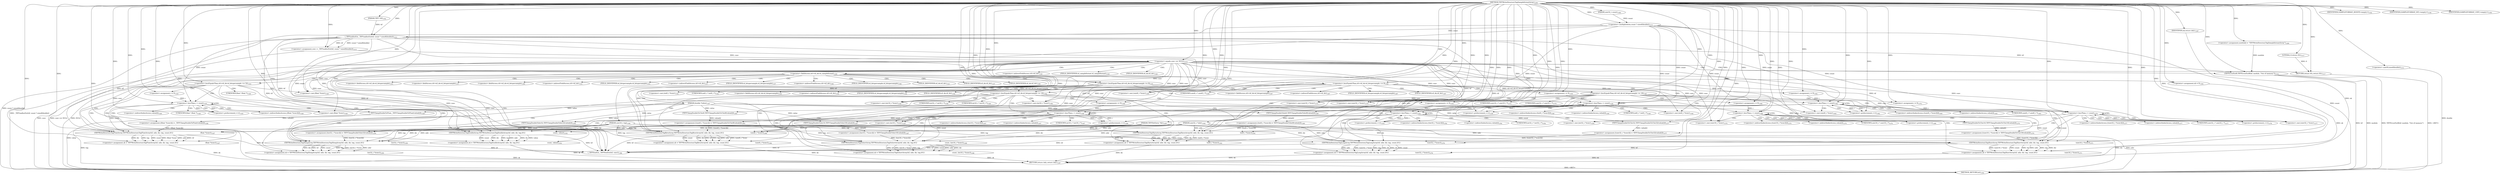 digraph "TIFFWriteDirectoryTagSampleformatArray" {  
"67546" [label = <(METHOD,TIFFWriteDirectoryTagSampleformatArray)<SUB>1304</SUB>> ]
"67886" [label = <(METHOD_RETURN,int)<SUB>1304</SUB>> ]
"67547" [label = <(PARAM,TIFF *tif)<SUB>1304</SUB>> ]
"67548" [label = <(PARAM,uint32_t *ndir)<SUB>1304</SUB>> ]
"67549" [label = <(PARAM,TIFFDirEntry *dir)<SUB>1305</SUB>> ]
"67550" [label = <(PARAM,uint16_t tag)<SUB>1306</SUB>> ]
"67551" [label = <(PARAM,uint32_t count)<SUB>1306</SUB>> ]
"67552" [label = <(PARAM,double *value)<SUB>1307</SUB>> ]
"67555" [label = <(&lt;operator&gt;.assignment,module[] = &quot;TIFFWriteDirectoryTagSampleformatArray&quot;)<SUB>1309</SUB>> ]
"67561" [label = <(&lt;operator&gt;.assignment,conv = _TIFFmallocExt(tif, count * sizeof(double)))<SUB>1313</SUB>> ]
"67881" [label = <(_TIFFfreeExt,_TIFFfreeExt(tif, conv))<SUB>1386</SUB>> ]
"67884" [label = <(RETURN,return (ok);,return (ok);)<SUB>1387</SUB>> ]
"67570" [label = <(&lt;operator&gt;.equals,conv == NULL)<SUB>1314</SUB>> ]
"67885" [label = <(IDENTIFIER,ok,return (ok);)<SUB>1387</SUB>> ]
"67563" [label = <(_TIFFmallocExt,_TIFFmallocExt(tif, count * sizeof(double)))<SUB>1313</SUB>> ]
"67574" [label = <(TIFFErrorExtR,TIFFErrorExtR(tif, module, &quot;Out of memory&quot;))<SUB>1316</SUB>> ]
"67578" [label = <(RETURN,return (0);,return (0);)<SUB>1317</SUB>> ]
"67588" [label = <(IDENTIFIER,SAMPLEFORMAT_IEEEFP,&lt;empty&gt;)<SUB>1322</SUB>> ]
"67642" [label = <(IDENTIFIER,SAMPLEFORMAT_INT,&lt;empty&gt;)<SUB>1336</SUB>> ]
"67760" [label = <(IDENTIFIER,SAMPLEFORMAT_UINT,&lt;empty&gt;)<SUB>1359</SUB>> ]
"67878" [label = <(&lt;operator&gt;.assignment,ok = 0)<SUB>1383</SUB>> ]
"67565" [label = <(&lt;operator&gt;.multiplication,count * sizeof(double))<SUB>1313</SUB>> ]
"67579" [label = <(LITERAL,0,return (0);)<SUB>1317</SUB>> ]
"67590" [label = <(&lt;operator&gt;.lessEqualsThan,tif-&gt;tif_dir.td_bitspersample &lt;= 32)<SUB>1323</SUB>> ]
"67644" [label = <(&lt;operator&gt;.lessEqualsThan,tif-&gt;tif_dir.td_bitspersample &lt;= 8)<SUB>1337</SUB>> ]
"67762" [label = <(&lt;operator&gt;.lessEqualsThan,tif-&gt;tif_dir.td_bitspersample &lt;= 8)<SUB>1360</SUB>> ]
"67567" [label = <(&lt;operator&gt;.sizeOf,sizeof(double))<SUB>1313</SUB>> ]
"67618" [label = <(&lt;operator&gt;.assignment,ok = TIFFWriteDirectoryTagFloatArray(tif, ndir, dir, tag, count,\012                                                     (float *)conv))<SUB>1327</SUB>> ]
"67672" [label = <(&lt;operator&gt;.assignment,ok = TIFFWriteDirectoryTagSbyteArray(tif, ndir, dir, tag, count,\012                                                     (int8_t *)conv))<SUB>1341</SUB>> ]
"67790" [label = <(&lt;operator&gt;.assignment,ok = TIFFWriteDirectoryTagByteArray(tif, ndir, dir, tag, count,\012                                                    (uint8_t *)conv))<SUB>1364</SUB>> ]
"67603" [label = <(&lt;operator&gt;.lessThan,i &lt; count)<SUB>1325</SUB>> ]
"67606" [label = <(&lt;operator&gt;.preIncrement,++i)<SUB>1325</SUB>> ]
"67608" [label = <(&lt;operator&gt;.assignment,((float *)conv)[i] = _TIFFClampDoubleToFloat(value[i]))<SUB>1326</SUB>> ]
"67631" [label = <(&lt;operator&gt;.assignment,ok = TIFFWriteDirectoryTagDoubleArray(tif, ndir, dir, tag,\012                                                      count, value))<SUB>1332</SUB>> ]
"67657" [label = <(&lt;operator&gt;.lessThan,i &lt; count)<SUB>1339</SUB>> ]
"67660" [label = <(&lt;operator&gt;.preIncrement,++i)<SUB>1339</SUB>> ]
"67662" [label = <(&lt;operator&gt;.assignment,((int8_t *)conv)[i] = TIFFClampDoubleToInt8(value[i]))<SUB>1340</SUB>> ]
"67775" [label = <(&lt;operator&gt;.lessThan,i &lt; count)<SUB>1362</SUB>> ]
"67778" [label = <(&lt;operator&gt;.preIncrement,++i)<SUB>1362</SUB>> ]
"67780" [label = <(&lt;operator&gt;.assignment,((uint8_t *)conv)[i] = TIFFClampDoubleToUInt8(value[i]))<SUB>1363</SUB>> ]
"67600" [label = <(&lt;operator&gt;.assignment,i = 0)<SUB>1325</SUB>> ]
"67620" [label = <(TIFFWriteDirectoryTagFloatArray,TIFFWriteDirectoryTagFloatArray(tif, ndir, dir, tag, count,\012                                                     (float *)conv))<SUB>1327</SUB>> ]
"67654" [label = <(&lt;operator&gt;.assignment,i = 0)<SUB>1339</SUB>> ]
"67674" [label = <(TIFFWriteDirectoryTagSbyteArray,TIFFWriteDirectoryTagSbyteArray(tif, ndir, dir, tag, count,\012                                                     (int8_t *)conv))<SUB>1341</SUB>> ]
"67686" [label = <(&lt;operator&gt;.lessEqualsThan,tif-&gt;tif_dir.td_bitspersample &lt;= 16)<SUB>1344</SUB>> ]
"67772" [label = <(&lt;operator&gt;.assignment,i = 0)<SUB>1362</SUB>> ]
"67792" [label = <(TIFFWriteDirectoryTagByteArray,TIFFWriteDirectoryTagByteArray(tif, ndir, dir, tag, count,\012                                                    (uint8_t *)conv))<SUB>1364</SUB>> ]
"67804" [label = <(&lt;operator&gt;.lessEqualsThan,tif-&gt;tif_dir.td_bitspersample &lt;= 16)<SUB>1367</SUB>> ]
"67614" [label = <(_TIFFClampDoubleToFloat,_TIFFClampDoubleToFloat(value[i]))<SUB>1326</SUB>> ]
"67626" [label = <(&lt;operator&gt;.cast,(float *)conv)<SUB>1328</SUB>> ]
"67633" [label = <(TIFFWriteDirectoryTagDoubleArray,TIFFWriteDirectoryTagDoubleArray(tif, ndir, dir, tag,\012                                                      count, value))<SUB>1332</SUB>> ]
"67668" [label = <(TIFFClampDoubleToInt8,TIFFClampDoubleToInt8(value[i]))<SUB>1340</SUB>> ]
"67680" [label = <(&lt;operator&gt;.cast,(int8_t *)conv)<SUB>1342</SUB>> ]
"67714" [label = <(&lt;operator&gt;.assignment,ok = TIFFWriteDirectoryTagSshortArray(tif, ndir, dir, tag,\012                                                      count, (int16_t *)conv))<SUB>1348</SUB>> ]
"67786" [label = <(TIFFClampDoubleToUInt8,TIFFClampDoubleToUInt8(value[i]))<SUB>1363</SUB>> ]
"67798" [label = <(&lt;operator&gt;.cast,(uint8_t *)conv)<SUB>1365</SUB>> ]
"67832" [label = <(&lt;operator&gt;.assignment,ok = TIFFWriteDirectoryTagShortArray(tif, ndir, dir, tag, count,\012                                                     (uint16_t *)conv))<SUB>1371</SUB>> ]
"67610" [label = <(&lt;operator&gt;.cast,(float *)conv)<SUB>1326</SUB>> ]
"67664" [label = <(&lt;operator&gt;.cast,(int8_t *)conv)<SUB>1340</SUB>> ]
"67699" [label = <(&lt;operator&gt;.lessThan,i &lt; count)<SUB>1346</SUB>> ]
"67702" [label = <(&lt;operator&gt;.preIncrement,++i)<SUB>1346</SUB>> ]
"67704" [label = <(&lt;operator&gt;.assignment,((int16_t *)conv)[i] = TIFFClampDoubleToInt16(value[i]))<SUB>1347</SUB>> ]
"67747" [label = <(&lt;operator&gt;.assignment,ok = TIFFWriteDirectoryTagSlongArray(tif, ndir, dir, tag, count,\012                                                     (int32_t *)conv))<SUB>1355</SUB>> ]
"67782" [label = <(&lt;operator&gt;.cast,(uint8_t *)conv)<SUB>1363</SUB>> ]
"67817" [label = <(&lt;operator&gt;.lessThan,i &lt; count)<SUB>1369</SUB>> ]
"67820" [label = <(&lt;operator&gt;.preIncrement,++i)<SUB>1369</SUB>> ]
"67822" [label = <(&lt;operator&gt;.assignment,((uint16_t *)conv)[i] = TIFFClampDoubleToUInt16(value[i]))<SUB>1370</SUB>> ]
"67865" [label = <(&lt;operator&gt;.assignment,ok = TIFFWriteDirectoryTagLongArray(tif, ndir, dir, tag, count,\012                                                    (uint32_t *)conv))<SUB>1378</SUB>> ]
"67696" [label = <(&lt;operator&gt;.assignment,i = 0)<SUB>1346</SUB>> ]
"67716" [label = <(TIFFWriteDirectoryTagSshortArray,TIFFWriteDirectoryTagSshortArray(tif, ndir, dir, tag,\012                                                      count, (int16_t *)conv))<SUB>1348</SUB>> ]
"67732" [label = <(&lt;operator&gt;.lessThan,i &lt; count)<SUB>1353</SUB>> ]
"67735" [label = <(&lt;operator&gt;.preIncrement,++i)<SUB>1353</SUB>> ]
"67737" [label = <(&lt;operator&gt;.assignment,((int32_t *)conv)[i] = TIFFClampDoubleToInt32(value[i]))<SUB>1354</SUB>> ]
"67814" [label = <(&lt;operator&gt;.assignment,i = 0)<SUB>1369</SUB>> ]
"67834" [label = <(TIFFWriteDirectoryTagShortArray,TIFFWriteDirectoryTagShortArray(tif, ndir, dir, tag, count,\012                                                     (uint16_t *)conv))<SUB>1371</SUB>> ]
"67850" [label = <(&lt;operator&gt;.lessThan,i &lt; count)<SUB>1376</SUB>> ]
"67853" [label = <(&lt;operator&gt;.preIncrement,++i)<SUB>1376</SUB>> ]
"67855" [label = <(&lt;operator&gt;.assignment,((uint32_t *)conv)[i] = TIFFClampDoubleToUInt32(value[i]))<SUB>1377</SUB>> ]
"67710" [label = <(TIFFClampDoubleToInt16,TIFFClampDoubleToInt16(value[i]))<SUB>1347</SUB>> ]
"67722" [label = <(&lt;operator&gt;.cast,(int16_t *)conv)<SUB>1349</SUB>> ]
"67729" [label = <(&lt;operator&gt;.assignment,i = 0)<SUB>1353</SUB>> ]
"67749" [label = <(TIFFWriteDirectoryTagSlongArray,TIFFWriteDirectoryTagSlongArray(tif, ndir, dir, tag, count,\012                                                     (int32_t *)conv))<SUB>1355</SUB>> ]
"67828" [label = <(TIFFClampDoubleToUInt16,TIFFClampDoubleToUInt16(value[i]))<SUB>1370</SUB>> ]
"67840" [label = <(&lt;operator&gt;.cast,(uint16_t *)conv)<SUB>1372</SUB>> ]
"67847" [label = <(&lt;operator&gt;.assignment,i = 0)<SUB>1376</SUB>> ]
"67867" [label = <(TIFFWriteDirectoryTagLongArray,TIFFWriteDirectoryTagLongArray(tif, ndir, dir, tag, count,\012                                                    (uint32_t *)conv))<SUB>1378</SUB>> ]
"67706" [label = <(&lt;operator&gt;.cast,(int16_t *)conv)<SUB>1347</SUB>> ]
"67743" [label = <(TIFFClampDoubleToInt32,TIFFClampDoubleToInt32(value[i]))<SUB>1354</SUB>> ]
"67755" [label = <(&lt;operator&gt;.cast,(int32_t *)conv)<SUB>1356</SUB>> ]
"67824" [label = <(&lt;operator&gt;.cast,(uint16_t *)conv)<SUB>1370</SUB>> ]
"67861" [label = <(TIFFClampDoubleToUInt32,TIFFClampDoubleToUInt32(value[i]))<SUB>1377</SUB>> ]
"67873" [label = <(&lt;operator&gt;.cast,(uint32_t *)conv)<SUB>1379</SUB>> ]
"67739" [label = <(&lt;operator&gt;.cast,(int32_t *)conv)<SUB>1354</SUB>> ]
"67857" [label = <(&lt;operator&gt;.cast,(uint32_t *)conv)<SUB>1377</SUB>> ]
"67581" [label = <(&lt;operator&gt;.fieldAccess,tif-&gt;tif_dir.td_sampleformat)<SUB>1320</SUB>> ]
"67582" [label = <(&lt;operator&gt;.indirectFieldAccess,tif-&gt;tif_dir)<SUB>1320</SUB>> ]
"67585" [label = <(FIELD_IDENTIFIER,td_sampleformat,td_sampleformat)<SUB>1320</SUB>> ]
"67584" [label = <(FIELD_IDENTIFIER,tif_dir,tif_dir)<SUB>1320</SUB>> ]
"67591" [label = <(&lt;operator&gt;.fieldAccess,tif-&gt;tif_dir.td_bitspersample)<SUB>1323</SUB>> ]
"67645" [label = <(&lt;operator&gt;.fieldAccess,tif-&gt;tif_dir.td_bitspersample)<SUB>1337</SUB>> ]
"67763" [label = <(&lt;operator&gt;.fieldAccess,tif-&gt;tif_dir.td_bitspersample)<SUB>1360</SUB>> ]
"67592" [label = <(&lt;operator&gt;.indirectFieldAccess,tif-&gt;tif_dir)<SUB>1323</SUB>> ]
"67595" [label = <(FIELD_IDENTIFIER,td_bitspersample,td_bitspersample)<SUB>1323</SUB>> ]
"67646" [label = <(&lt;operator&gt;.indirectFieldAccess,tif-&gt;tif_dir)<SUB>1337</SUB>> ]
"67649" [label = <(FIELD_IDENTIFIER,td_bitspersample,td_bitspersample)<SUB>1337</SUB>> ]
"67764" [label = <(&lt;operator&gt;.indirectFieldAccess,tif-&gt;tif_dir)<SUB>1360</SUB>> ]
"67767" [label = <(FIELD_IDENTIFIER,td_bitspersample,td_bitspersample)<SUB>1360</SUB>> ]
"67594" [label = <(FIELD_IDENTIFIER,tif_dir,tif_dir)<SUB>1323</SUB>> ]
"67609" [label = <(&lt;operator&gt;.indirectIndexAccess,((float *)conv)[i])<SUB>1326</SUB>> ]
"67648" [label = <(FIELD_IDENTIFIER,tif_dir,tif_dir)<SUB>1337</SUB>> ]
"67663" [label = <(&lt;operator&gt;.indirectIndexAccess,((int8_t *)conv)[i])<SUB>1340</SUB>> ]
"67766" [label = <(FIELD_IDENTIFIER,tif_dir,tif_dir)<SUB>1360</SUB>> ]
"67781" [label = <(&lt;operator&gt;.indirectIndexAccess,((uint8_t *)conv)[i])<SUB>1363</SUB>> ]
"67615" [label = <(&lt;operator&gt;.indirectIndexAccess,value[i])<SUB>1326</SUB>> ]
"67627" [label = <(UNKNOWN,float *,float *)<SUB>1328</SUB>> ]
"67669" [label = <(&lt;operator&gt;.indirectIndexAccess,value[i])<SUB>1340</SUB>> ]
"67681" [label = <(UNKNOWN,int8_t *,int8_t *)<SUB>1342</SUB>> ]
"67687" [label = <(&lt;operator&gt;.fieldAccess,tif-&gt;tif_dir.td_bitspersample)<SUB>1344</SUB>> ]
"67787" [label = <(&lt;operator&gt;.indirectIndexAccess,value[i])<SUB>1363</SUB>> ]
"67799" [label = <(UNKNOWN,uint8_t *,uint8_t *)<SUB>1365</SUB>> ]
"67805" [label = <(&lt;operator&gt;.fieldAccess,tif-&gt;tif_dir.td_bitspersample)<SUB>1367</SUB>> ]
"67611" [label = <(UNKNOWN,float *,float *)<SUB>1326</SUB>> ]
"67665" [label = <(UNKNOWN,int8_t *,int8_t *)<SUB>1340</SUB>> ]
"67688" [label = <(&lt;operator&gt;.indirectFieldAccess,tif-&gt;tif_dir)<SUB>1344</SUB>> ]
"67691" [label = <(FIELD_IDENTIFIER,td_bitspersample,td_bitspersample)<SUB>1344</SUB>> ]
"67783" [label = <(UNKNOWN,uint8_t *,uint8_t *)<SUB>1363</SUB>> ]
"67806" [label = <(&lt;operator&gt;.indirectFieldAccess,tif-&gt;tif_dir)<SUB>1367</SUB>> ]
"67809" [label = <(FIELD_IDENTIFIER,td_bitspersample,td_bitspersample)<SUB>1367</SUB>> ]
"67690" [label = <(FIELD_IDENTIFIER,tif_dir,tif_dir)<SUB>1344</SUB>> ]
"67705" [label = <(&lt;operator&gt;.indirectIndexAccess,((int16_t *)conv)[i])<SUB>1347</SUB>> ]
"67808" [label = <(FIELD_IDENTIFIER,tif_dir,tif_dir)<SUB>1367</SUB>> ]
"67823" [label = <(&lt;operator&gt;.indirectIndexAccess,((uint16_t *)conv)[i])<SUB>1370</SUB>> ]
"67711" [label = <(&lt;operator&gt;.indirectIndexAccess,value[i])<SUB>1347</SUB>> ]
"67723" [label = <(UNKNOWN,int16_t *,int16_t *)<SUB>1349</SUB>> ]
"67738" [label = <(&lt;operator&gt;.indirectIndexAccess,((int32_t *)conv)[i])<SUB>1354</SUB>> ]
"67829" [label = <(&lt;operator&gt;.indirectIndexAccess,value[i])<SUB>1370</SUB>> ]
"67841" [label = <(UNKNOWN,uint16_t *,uint16_t *)<SUB>1372</SUB>> ]
"67856" [label = <(&lt;operator&gt;.indirectIndexAccess,((uint32_t *)conv)[i])<SUB>1377</SUB>> ]
"67707" [label = <(UNKNOWN,int16_t *,int16_t *)<SUB>1347</SUB>> ]
"67744" [label = <(&lt;operator&gt;.indirectIndexAccess,value[i])<SUB>1354</SUB>> ]
"67756" [label = <(UNKNOWN,int32_t *,int32_t *)<SUB>1356</SUB>> ]
"67825" [label = <(UNKNOWN,uint16_t *,uint16_t *)<SUB>1370</SUB>> ]
"67862" [label = <(&lt;operator&gt;.indirectIndexAccess,value[i])<SUB>1377</SUB>> ]
"67874" [label = <(UNKNOWN,uint32_t *,uint32_t *)<SUB>1379</SUB>> ]
"67740" [label = <(UNKNOWN,int32_t *,int32_t *)<SUB>1354</SUB>> ]
"67858" [label = <(UNKNOWN,uint32_t *,uint32_t *)<SUB>1377</SUB>> ]
  "67578" -> "67886"  [ label = "DDG: &lt;RET&gt;"] 
  "67884" -> "67886"  [ label = "DDG: &lt;RET&gt;"] 
  "67548" -> "67886"  [ label = "DDG: ndir"] 
  "67549" -> "67886"  [ label = "DDG: dir"] 
  "67550" -> "67886"  [ label = "DDG: tag"] 
  "67552" -> "67886"  [ label = "DDG: value"] 
  "67565" -> "67886"  [ label = "DDG: count"] 
  "67563" -> "67886"  [ label = "DDG: count * sizeof(double)"] 
  "67561" -> "67886"  [ label = "DDG: _TIFFmallocExt(tif, count * sizeof(double))"] 
  "67570" -> "67886"  [ label = "DDG: conv"] 
  "67570" -> "67886"  [ label = "DDG: conv == NULL"] 
  "67574" -> "67886"  [ label = "DDG: tif"] 
  "67574" -> "67886"  [ label = "DDG: module"] 
  "67574" -> "67886"  [ label = "DDG: TIFFErrorExtR(tif, module, &quot;Out of memory&quot;)"] 
  "67567" -> "67886"  [ label = "DDG: double"] 
  "67570" -> "67886"  [ label = "DDG: NULL"] 
  "67546" -> "67547"  [ label = "DDG: "] 
  "67546" -> "67548"  [ label = "DDG: "] 
  "67546" -> "67549"  [ label = "DDG: "] 
  "67546" -> "67550"  [ label = "DDG: "] 
  "67546" -> "67551"  [ label = "DDG: "] 
  "67546" -> "67552"  [ label = "DDG: "] 
  "67546" -> "67555"  [ label = "DDG: "] 
  "67563" -> "67561"  [ label = "DDG: tif"] 
  "67563" -> "67561"  [ label = "DDG: count * sizeof(double)"] 
  "67885" -> "67884"  [ label = "DDG: ok"] 
  "67631" -> "67884"  [ label = "DDG: ok"] 
  "67790" -> "67884"  [ label = "DDG: ok"] 
  "67878" -> "67884"  [ label = "DDG: ok"] 
  "67865" -> "67884"  [ label = "DDG: ok"] 
  "67747" -> "67884"  [ label = "DDG: ok"] 
  "67672" -> "67884"  [ label = "DDG: ok"] 
  "67618" -> "67884"  [ label = "DDG: ok"] 
  "67832" -> "67884"  [ label = "DDG: ok"] 
  "67714" -> "67884"  [ label = "DDG: ok"] 
  "67546" -> "67561"  [ label = "DDG: "] 
  "67563" -> "67881"  [ label = "DDG: tif"] 
  "67867" -> "67881"  [ label = "DDG: tif"] 
  "67834" -> "67881"  [ label = "DDG: tif"] 
  "67792" -> "67881"  [ label = "DDG: tif"] 
  "67749" -> "67881"  [ label = "DDG: tif"] 
  "67716" -> "67881"  [ label = "DDG: tif"] 
  "67674" -> "67881"  [ label = "DDG: tif"] 
  "67633" -> "67881"  [ label = "DDG: tif"] 
  "67620" -> "67881"  [ label = "DDG: tif"] 
  "67546" -> "67881"  [ label = "DDG: "] 
  "67570" -> "67881"  [ label = "DDG: conv"] 
  "67546" -> "67885"  [ label = "DDG: "] 
  "67547" -> "67563"  [ label = "DDG: tif"] 
  "67546" -> "67563"  [ label = "DDG: "] 
  "67565" -> "67563"  [ label = "DDG: count"] 
  "67561" -> "67570"  [ label = "DDG: conv"] 
  "67546" -> "67570"  [ label = "DDG: "] 
  "67579" -> "67578"  [ label = "DDG: 0"] 
  "67546" -> "67578"  [ label = "DDG: "] 
  "67546" -> "67588"  [ label = "DDG: "] 
  "67546" -> "67642"  [ label = "DDG: "] 
  "67546" -> "67760"  [ label = "DDG: "] 
  "67546" -> "67878"  [ label = "DDG: "] 
  "67551" -> "67565"  [ label = "DDG: count"] 
  "67546" -> "67565"  [ label = "DDG: "] 
  "67563" -> "67574"  [ label = "DDG: tif"] 
  "67546" -> "67574"  [ label = "DDG: "] 
  "67555" -> "67574"  [ label = "DDG: module"] 
  "67546" -> "67579"  [ label = "DDG: "] 
  "67546" -> "67567"  [ label = "DDG: "] 
  "67546" -> "67590"  [ label = "DDG: "] 
  "67620" -> "67618"  [ label = "DDG: (float *)conv"] 
  "67620" -> "67618"  [ label = "DDG: ndir"] 
  "67620" -> "67618"  [ label = "DDG: tif"] 
  "67620" -> "67618"  [ label = "DDG: dir"] 
  "67620" -> "67618"  [ label = "DDG: tag"] 
  "67620" -> "67618"  [ label = "DDG: count"] 
  "67546" -> "67644"  [ label = "DDG: "] 
  "67674" -> "67672"  [ label = "DDG: tag"] 
  "67674" -> "67672"  [ label = "DDG: ndir"] 
  "67674" -> "67672"  [ label = "DDG: tif"] 
  "67674" -> "67672"  [ label = "DDG: count"] 
  "67674" -> "67672"  [ label = "DDG: dir"] 
  "67674" -> "67672"  [ label = "DDG: (int8_t *)conv"] 
  "67546" -> "67762"  [ label = "DDG: "] 
  "67792" -> "67790"  [ label = "DDG: tif"] 
  "67792" -> "67790"  [ label = "DDG: tag"] 
  "67792" -> "67790"  [ label = "DDG: ndir"] 
  "67792" -> "67790"  [ label = "DDG: (uint8_t *)conv"] 
  "67792" -> "67790"  [ label = "DDG: count"] 
  "67792" -> "67790"  [ label = "DDG: dir"] 
  "67614" -> "67608"  [ label = "DDG: value[i]"] 
  "67546" -> "67618"  [ label = "DDG: "] 
  "67633" -> "67631"  [ label = "DDG: tif"] 
  "67633" -> "67631"  [ label = "DDG: value"] 
  "67633" -> "67631"  [ label = "DDG: count"] 
  "67633" -> "67631"  [ label = "DDG: dir"] 
  "67633" -> "67631"  [ label = "DDG: tag"] 
  "67633" -> "67631"  [ label = "DDG: ndir"] 
  "67668" -> "67662"  [ label = "DDG: value[i]"] 
  "67546" -> "67672"  [ label = "DDG: "] 
  "67786" -> "67780"  [ label = "DDG: value[i]"] 
  "67546" -> "67790"  [ label = "DDG: "] 
  "67546" -> "67600"  [ label = "DDG: "] 
  "67600" -> "67603"  [ label = "DDG: i"] 
  "67606" -> "67603"  [ label = "DDG: i"] 
  "67546" -> "67603"  [ label = "DDG: "] 
  "67565" -> "67603"  [ label = "DDG: count"] 
  "67603" -> "67606"  [ label = "DDG: i"] 
  "67546" -> "67606"  [ label = "DDG: "] 
  "67563" -> "67620"  [ label = "DDG: tif"] 
  "67546" -> "67620"  [ label = "DDG: "] 
  "67548" -> "67620"  [ label = "DDG: ndir"] 
  "67549" -> "67620"  [ label = "DDG: dir"] 
  "67550" -> "67620"  [ label = "DDG: tag"] 
  "67603" -> "67620"  [ label = "DDG: count"] 
  "67608" -> "67620"  [ label = "DDG: ((float *)conv)[i]"] 
  "67570" -> "67620"  [ label = "DDG: conv"] 
  "67546" -> "67631"  [ label = "DDG: "] 
  "67546" -> "67654"  [ label = "DDG: "] 
  "67654" -> "67657"  [ label = "DDG: i"] 
  "67660" -> "67657"  [ label = "DDG: i"] 
  "67546" -> "67657"  [ label = "DDG: "] 
  "67565" -> "67657"  [ label = "DDG: count"] 
  "67657" -> "67660"  [ label = "DDG: i"] 
  "67546" -> "67660"  [ label = "DDG: "] 
  "67563" -> "67674"  [ label = "DDG: tif"] 
  "67546" -> "67674"  [ label = "DDG: "] 
  "67548" -> "67674"  [ label = "DDG: ndir"] 
  "67549" -> "67674"  [ label = "DDG: dir"] 
  "67550" -> "67674"  [ label = "DDG: tag"] 
  "67657" -> "67674"  [ label = "DDG: count"] 
  "67662" -> "67674"  [ label = "DDG: ((int8_t *)conv)[i]"] 
  "67570" -> "67674"  [ label = "DDG: conv"] 
  "67546" -> "67772"  [ label = "DDG: "] 
  "67772" -> "67775"  [ label = "DDG: i"] 
  "67778" -> "67775"  [ label = "DDG: i"] 
  "67546" -> "67775"  [ label = "DDG: "] 
  "67565" -> "67775"  [ label = "DDG: count"] 
  "67775" -> "67778"  [ label = "DDG: i"] 
  "67546" -> "67778"  [ label = "DDG: "] 
  "67563" -> "67792"  [ label = "DDG: tif"] 
  "67546" -> "67792"  [ label = "DDG: "] 
  "67548" -> "67792"  [ label = "DDG: ndir"] 
  "67549" -> "67792"  [ label = "DDG: dir"] 
  "67550" -> "67792"  [ label = "DDG: tag"] 
  "67775" -> "67792"  [ label = "DDG: count"] 
  "67780" -> "67792"  [ label = "DDG: ((uint8_t *)conv)[i]"] 
  "67570" -> "67792"  [ label = "DDG: conv"] 
  "67552" -> "67614"  [ label = "DDG: value"] 
  "67570" -> "67626"  [ label = "DDG: conv"] 
  "67546" -> "67626"  [ label = "DDG: "] 
  "67563" -> "67633"  [ label = "DDG: tif"] 
  "67546" -> "67633"  [ label = "DDG: "] 
  "67548" -> "67633"  [ label = "DDG: ndir"] 
  "67549" -> "67633"  [ label = "DDG: dir"] 
  "67550" -> "67633"  [ label = "DDG: tag"] 
  "67565" -> "67633"  [ label = "DDG: count"] 
  "67552" -> "67633"  [ label = "DDG: value"] 
  "67552" -> "67668"  [ label = "DDG: value"] 
  "67570" -> "67680"  [ label = "DDG: conv"] 
  "67546" -> "67680"  [ label = "DDG: "] 
  "67644" -> "67686"  [ label = "DDG: tif-&gt;tif_dir.td_bitspersample"] 
  "67546" -> "67686"  [ label = "DDG: "] 
  "67716" -> "67714"  [ label = "DDG: (int16_t *)conv"] 
  "67716" -> "67714"  [ label = "DDG: tag"] 
  "67716" -> "67714"  [ label = "DDG: count"] 
  "67716" -> "67714"  [ label = "DDG: ndir"] 
  "67716" -> "67714"  [ label = "DDG: dir"] 
  "67716" -> "67714"  [ label = "DDG: tif"] 
  "67552" -> "67786"  [ label = "DDG: value"] 
  "67570" -> "67798"  [ label = "DDG: conv"] 
  "67546" -> "67798"  [ label = "DDG: "] 
  "67762" -> "67804"  [ label = "DDG: tif-&gt;tif_dir.td_bitspersample"] 
  "67546" -> "67804"  [ label = "DDG: "] 
  "67834" -> "67832"  [ label = "DDG: tag"] 
  "67834" -> "67832"  [ label = "DDG: dir"] 
  "67834" -> "67832"  [ label = "DDG: (uint16_t *)conv"] 
  "67834" -> "67832"  [ label = "DDG: count"] 
  "67834" -> "67832"  [ label = "DDG: tif"] 
  "67834" -> "67832"  [ label = "DDG: ndir"] 
  "67570" -> "67610"  [ label = "DDG: conv"] 
  "67546" -> "67610"  [ label = "DDG: "] 
  "67570" -> "67664"  [ label = "DDG: conv"] 
  "67546" -> "67664"  [ label = "DDG: "] 
  "67710" -> "67704"  [ label = "DDG: value[i]"] 
  "67546" -> "67714"  [ label = "DDG: "] 
  "67749" -> "67747"  [ label = "DDG: tif"] 
  "67749" -> "67747"  [ label = "DDG: count"] 
  "67749" -> "67747"  [ label = "DDG: tag"] 
  "67749" -> "67747"  [ label = "DDG: (int32_t *)conv"] 
  "67749" -> "67747"  [ label = "DDG: ndir"] 
  "67749" -> "67747"  [ label = "DDG: dir"] 
  "67570" -> "67782"  [ label = "DDG: conv"] 
  "67546" -> "67782"  [ label = "DDG: "] 
  "67828" -> "67822"  [ label = "DDG: value[i]"] 
  "67546" -> "67832"  [ label = "DDG: "] 
  "67867" -> "67865"  [ label = "DDG: tag"] 
  "67867" -> "67865"  [ label = "DDG: dir"] 
  "67867" -> "67865"  [ label = "DDG: tif"] 
  "67867" -> "67865"  [ label = "DDG: count"] 
  "67867" -> "67865"  [ label = "DDG: ndir"] 
  "67867" -> "67865"  [ label = "DDG: (uint32_t *)conv"] 
  "67546" -> "67696"  [ label = "DDG: "] 
  "67696" -> "67699"  [ label = "DDG: i"] 
  "67702" -> "67699"  [ label = "DDG: i"] 
  "67546" -> "67699"  [ label = "DDG: "] 
  "67565" -> "67699"  [ label = "DDG: count"] 
  "67699" -> "67702"  [ label = "DDG: i"] 
  "67546" -> "67702"  [ label = "DDG: "] 
  "67563" -> "67716"  [ label = "DDG: tif"] 
  "67546" -> "67716"  [ label = "DDG: "] 
  "67548" -> "67716"  [ label = "DDG: ndir"] 
  "67549" -> "67716"  [ label = "DDG: dir"] 
  "67550" -> "67716"  [ label = "DDG: tag"] 
  "67699" -> "67716"  [ label = "DDG: count"] 
  "67704" -> "67716"  [ label = "DDG: ((int16_t *)conv)[i]"] 
  "67570" -> "67716"  [ label = "DDG: conv"] 
  "67743" -> "67737"  [ label = "DDG: value[i]"] 
  "67546" -> "67747"  [ label = "DDG: "] 
  "67546" -> "67814"  [ label = "DDG: "] 
  "67814" -> "67817"  [ label = "DDG: i"] 
  "67820" -> "67817"  [ label = "DDG: i"] 
  "67546" -> "67817"  [ label = "DDG: "] 
  "67565" -> "67817"  [ label = "DDG: count"] 
  "67817" -> "67820"  [ label = "DDG: i"] 
  "67546" -> "67820"  [ label = "DDG: "] 
  "67563" -> "67834"  [ label = "DDG: tif"] 
  "67546" -> "67834"  [ label = "DDG: "] 
  "67548" -> "67834"  [ label = "DDG: ndir"] 
  "67549" -> "67834"  [ label = "DDG: dir"] 
  "67550" -> "67834"  [ label = "DDG: tag"] 
  "67817" -> "67834"  [ label = "DDG: count"] 
  "67822" -> "67834"  [ label = "DDG: ((uint16_t *)conv)[i]"] 
  "67570" -> "67834"  [ label = "DDG: conv"] 
  "67861" -> "67855"  [ label = "DDG: value[i]"] 
  "67546" -> "67865"  [ label = "DDG: "] 
  "67552" -> "67710"  [ label = "DDG: value"] 
  "67570" -> "67722"  [ label = "DDG: conv"] 
  "67546" -> "67722"  [ label = "DDG: "] 
  "67546" -> "67729"  [ label = "DDG: "] 
  "67729" -> "67732"  [ label = "DDG: i"] 
  "67735" -> "67732"  [ label = "DDG: i"] 
  "67546" -> "67732"  [ label = "DDG: "] 
  "67565" -> "67732"  [ label = "DDG: count"] 
  "67732" -> "67735"  [ label = "DDG: i"] 
  "67546" -> "67735"  [ label = "DDG: "] 
  "67563" -> "67749"  [ label = "DDG: tif"] 
  "67546" -> "67749"  [ label = "DDG: "] 
  "67548" -> "67749"  [ label = "DDG: ndir"] 
  "67549" -> "67749"  [ label = "DDG: dir"] 
  "67550" -> "67749"  [ label = "DDG: tag"] 
  "67732" -> "67749"  [ label = "DDG: count"] 
  "67737" -> "67749"  [ label = "DDG: ((int32_t *)conv)[i]"] 
  "67570" -> "67749"  [ label = "DDG: conv"] 
  "67552" -> "67828"  [ label = "DDG: value"] 
  "67570" -> "67840"  [ label = "DDG: conv"] 
  "67546" -> "67840"  [ label = "DDG: "] 
  "67546" -> "67847"  [ label = "DDG: "] 
  "67847" -> "67850"  [ label = "DDG: i"] 
  "67853" -> "67850"  [ label = "DDG: i"] 
  "67546" -> "67850"  [ label = "DDG: "] 
  "67565" -> "67850"  [ label = "DDG: count"] 
  "67850" -> "67853"  [ label = "DDG: i"] 
  "67546" -> "67853"  [ label = "DDG: "] 
  "67563" -> "67867"  [ label = "DDG: tif"] 
  "67546" -> "67867"  [ label = "DDG: "] 
  "67548" -> "67867"  [ label = "DDG: ndir"] 
  "67549" -> "67867"  [ label = "DDG: dir"] 
  "67550" -> "67867"  [ label = "DDG: tag"] 
  "67850" -> "67867"  [ label = "DDG: count"] 
  "67855" -> "67867"  [ label = "DDG: ((uint32_t *)conv)[i]"] 
  "67570" -> "67867"  [ label = "DDG: conv"] 
  "67570" -> "67706"  [ label = "DDG: conv"] 
  "67546" -> "67706"  [ label = "DDG: "] 
  "67552" -> "67743"  [ label = "DDG: value"] 
  "67570" -> "67755"  [ label = "DDG: conv"] 
  "67546" -> "67755"  [ label = "DDG: "] 
  "67570" -> "67824"  [ label = "DDG: conv"] 
  "67546" -> "67824"  [ label = "DDG: "] 
  "67552" -> "67861"  [ label = "DDG: value"] 
  "67570" -> "67873"  [ label = "DDG: conv"] 
  "67546" -> "67873"  [ label = "DDG: "] 
  "67570" -> "67739"  [ label = "DDG: conv"] 
  "67546" -> "67739"  [ label = "DDG: "] 
  "67570" -> "67857"  [ label = "DDG: conv"] 
  "67546" -> "67857"  [ label = "DDG: "] 
  "67570" -> "67584"  [ label = "CDG: "] 
  "67570" -> "67574"  [ label = "CDG: "] 
  "67570" -> "67581"  [ label = "CDG: "] 
  "67570" -> "67884"  [ label = "CDG: "] 
  "67570" -> "67578"  [ label = "CDG: "] 
  "67570" -> "67585"  [ label = "CDG: "] 
  "67570" -> "67881"  [ label = "CDG: "] 
  "67570" -> "67582"  [ label = "CDG: "] 
  "67581" -> "67648"  [ label = "CDG: "] 
  "67581" -> "67762"  [ label = "CDG: "] 
  "67581" -> "67595"  [ label = "CDG: "] 
  "67581" -> "67590"  [ label = "CDG: "] 
  "67581" -> "67764"  [ label = "CDG: "] 
  "67581" -> "67644"  [ label = "CDG: "] 
  "67581" -> "67878"  [ label = "CDG: "] 
  "67581" -> "67594"  [ label = "CDG: "] 
  "67581" -> "67763"  [ label = "CDG: "] 
  "67581" -> "67649"  [ label = "CDG: "] 
  "67581" -> "67646"  [ label = "CDG: "] 
  "67581" -> "67766"  [ label = "CDG: "] 
  "67581" -> "67645"  [ label = "CDG: "] 
  "67581" -> "67592"  [ label = "CDG: "] 
  "67581" -> "67767"  [ label = "CDG: "] 
  "67581" -> "67591"  [ label = "CDG: "] 
  "67590" -> "67631"  [ label = "CDG: "] 
  "67590" -> "67618"  [ label = "CDG: "] 
  "67590" -> "67627"  [ label = "CDG: "] 
  "67590" -> "67603"  [ label = "CDG: "] 
  "67590" -> "67633"  [ label = "CDG: "] 
  "67590" -> "67626"  [ label = "CDG: "] 
  "67590" -> "67600"  [ label = "CDG: "] 
  "67590" -> "67620"  [ label = "CDG: "] 
  "67644" -> "67686"  [ label = "CDG: "] 
  "67644" -> "67654"  [ label = "CDG: "] 
  "67644" -> "67691"  [ label = "CDG: "] 
  "67644" -> "67690"  [ label = "CDG: "] 
  "67644" -> "67672"  [ label = "CDG: "] 
  "67644" -> "67687"  [ label = "CDG: "] 
  "67644" -> "67657"  [ label = "CDG: "] 
  "67644" -> "67674"  [ label = "CDG: "] 
  "67644" -> "67688"  [ label = "CDG: "] 
  "67644" -> "67680"  [ label = "CDG: "] 
  "67644" -> "67681"  [ label = "CDG: "] 
  "67762" -> "67792"  [ label = "CDG: "] 
  "67762" -> "67804"  [ label = "CDG: "] 
  "67762" -> "67806"  [ label = "CDG: "] 
  "67762" -> "67790"  [ label = "CDG: "] 
  "67762" -> "67809"  [ label = "CDG: "] 
  "67762" -> "67805"  [ label = "CDG: "] 
  "67762" -> "67772"  [ label = "CDG: "] 
  "67762" -> "67799"  [ label = "CDG: "] 
  "67762" -> "67798"  [ label = "CDG: "] 
  "67762" -> "67808"  [ label = "CDG: "] 
  "67762" -> "67775"  [ label = "CDG: "] 
  "67603" -> "67608"  [ label = "CDG: "] 
  "67603" -> "67603"  [ label = "CDG: "] 
  "67603" -> "67609"  [ label = "CDG: "] 
  "67603" -> "67611"  [ label = "CDG: "] 
  "67603" -> "67615"  [ label = "CDG: "] 
  "67603" -> "67606"  [ label = "CDG: "] 
  "67603" -> "67614"  [ label = "CDG: "] 
  "67603" -> "67610"  [ label = "CDG: "] 
  "67657" -> "67668"  [ label = "CDG: "] 
  "67657" -> "67663"  [ label = "CDG: "] 
  "67657" -> "67669"  [ label = "CDG: "] 
  "67657" -> "67662"  [ label = "CDG: "] 
  "67657" -> "67660"  [ label = "CDG: "] 
  "67657" -> "67657"  [ label = "CDG: "] 
  "67657" -> "67664"  [ label = "CDG: "] 
  "67657" -> "67665"  [ label = "CDG: "] 
  "67775" -> "67783"  [ label = "CDG: "] 
  "67775" -> "67781"  [ label = "CDG: "] 
  "67775" -> "67778"  [ label = "CDG: "] 
  "67775" -> "67782"  [ label = "CDG: "] 
  "67775" -> "67780"  [ label = "CDG: "] 
  "67775" -> "67787"  [ label = "CDG: "] 
  "67775" -> "67786"  [ label = "CDG: "] 
  "67775" -> "67775"  [ label = "CDG: "] 
  "67686" -> "67749"  [ label = "CDG: "] 
  "67686" -> "67756"  [ label = "CDG: "] 
  "67686" -> "67722"  [ label = "CDG: "] 
  "67686" -> "67716"  [ label = "CDG: "] 
  "67686" -> "67714"  [ label = "CDG: "] 
  "67686" -> "67747"  [ label = "CDG: "] 
  "67686" -> "67699"  [ label = "CDG: "] 
  "67686" -> "67696"  [ label = "CDG: "] 
  "67686" -> "67723"  [ label = "CDG: "] 
  "67686" -> "67732"  [ label = "CDG: "] 
  "67686" -> "67755"  [ label = "CDG: "] 
  "67686" -> "67729"  [ label = "CDG: "] 
  "67804" -> "67874"  [ label = "CDG: "] 
  "67804" -> "67817"  [ label = "CDG: "] 
  "67804" -> "67840"  [ label = "CDG: "] 
  "67804" -> "67847"  [ label = "CDG: "] 
  "67804" -> "67841"  [ label = "CDG: "] 
  "67804" -> "67832"  [ label = "CDG: "] 
  "67804" -> "67865"  [ label = "CDG: "] 
  "67804" -> "67873"  [ label = "CDG: "] 
  "67804" -> "67834"  [ label = "CDG: "] 
  "67804" -> "67850"  [ label = "CDG: "] 
  "67804" -> "67814"  [ label = "CDG: "] 
  "67804" -> "67867"  [ label = "CDG: "] 
  "67699" -> "67702"  [ label = "CDG: "] 
  "67699" -> "67710"  [ label = "CDG: "] 
  "67699" -> "67699"  [ label = "CDG: "] 
  "67699" -> "67706"  [ label = "CDG: "] 
  "67699" -> "67707"  [ label = "CDG: "] 
  "67699" -> "67705"  [ label = "CDG: "] 
  "67699" -> "67711"  [ label = "CDG: "] 
  "67699" -> "67704"  [ label = "CDG: "] 
  "67817" -> "67817"  [ label = "CDG: "] 
  "67817" -> "67822"  [ label = "CDG: "] 
  "67817" -> "67828"  [ label = "CDG: "] 
  "67817" -> "67829"  [ label = "CDG: "] 
  "67817" -> "67820"  [ label = "CDG: "] 
  "67817" -> "67825"  [ label = "CDG: "] 
  "67817" -> "67823"  [ label = "CDG: "] 
  "67817" -> "67824"  [ label = "CDG: "] 
  "67732" -> "67735"  [ label = "CDG: "] 
  "67732" -> "67738"  [ label = "CDG: "] 
  "67732" -> "67737"  [ label = "CDG: "] 
  "67732" -> "67740"  [ label = "CDG: "] 
  "67732" -> "67739"  [ label = "CDG: "] 
  "67732" -> "67732"  [ label = "CDG: "] 
  "67732" -> "67744"  [ label = "CDG: "] 
  "67732" -> "67743"  [ label = "CDG: "] 
  "67850" -> "67853"  [ label = "CDG: "] 
  "67850" -> "67856"  [ label = "CDG: "] 
  "67850" -> "67858"  [ label = "CDG: "] 
  "67850" -> "67857"  [ label = "CDG: "] 
  "67850" -> "67850"  [ label = "CDG: "] 
  "67850" -> "67861"  [ label = "CDG: "] 
  "67850" -> "67862"  [ label = "CDG: "] 
  "67850" -> "67855"  [ label = "CDG: "] 
}
